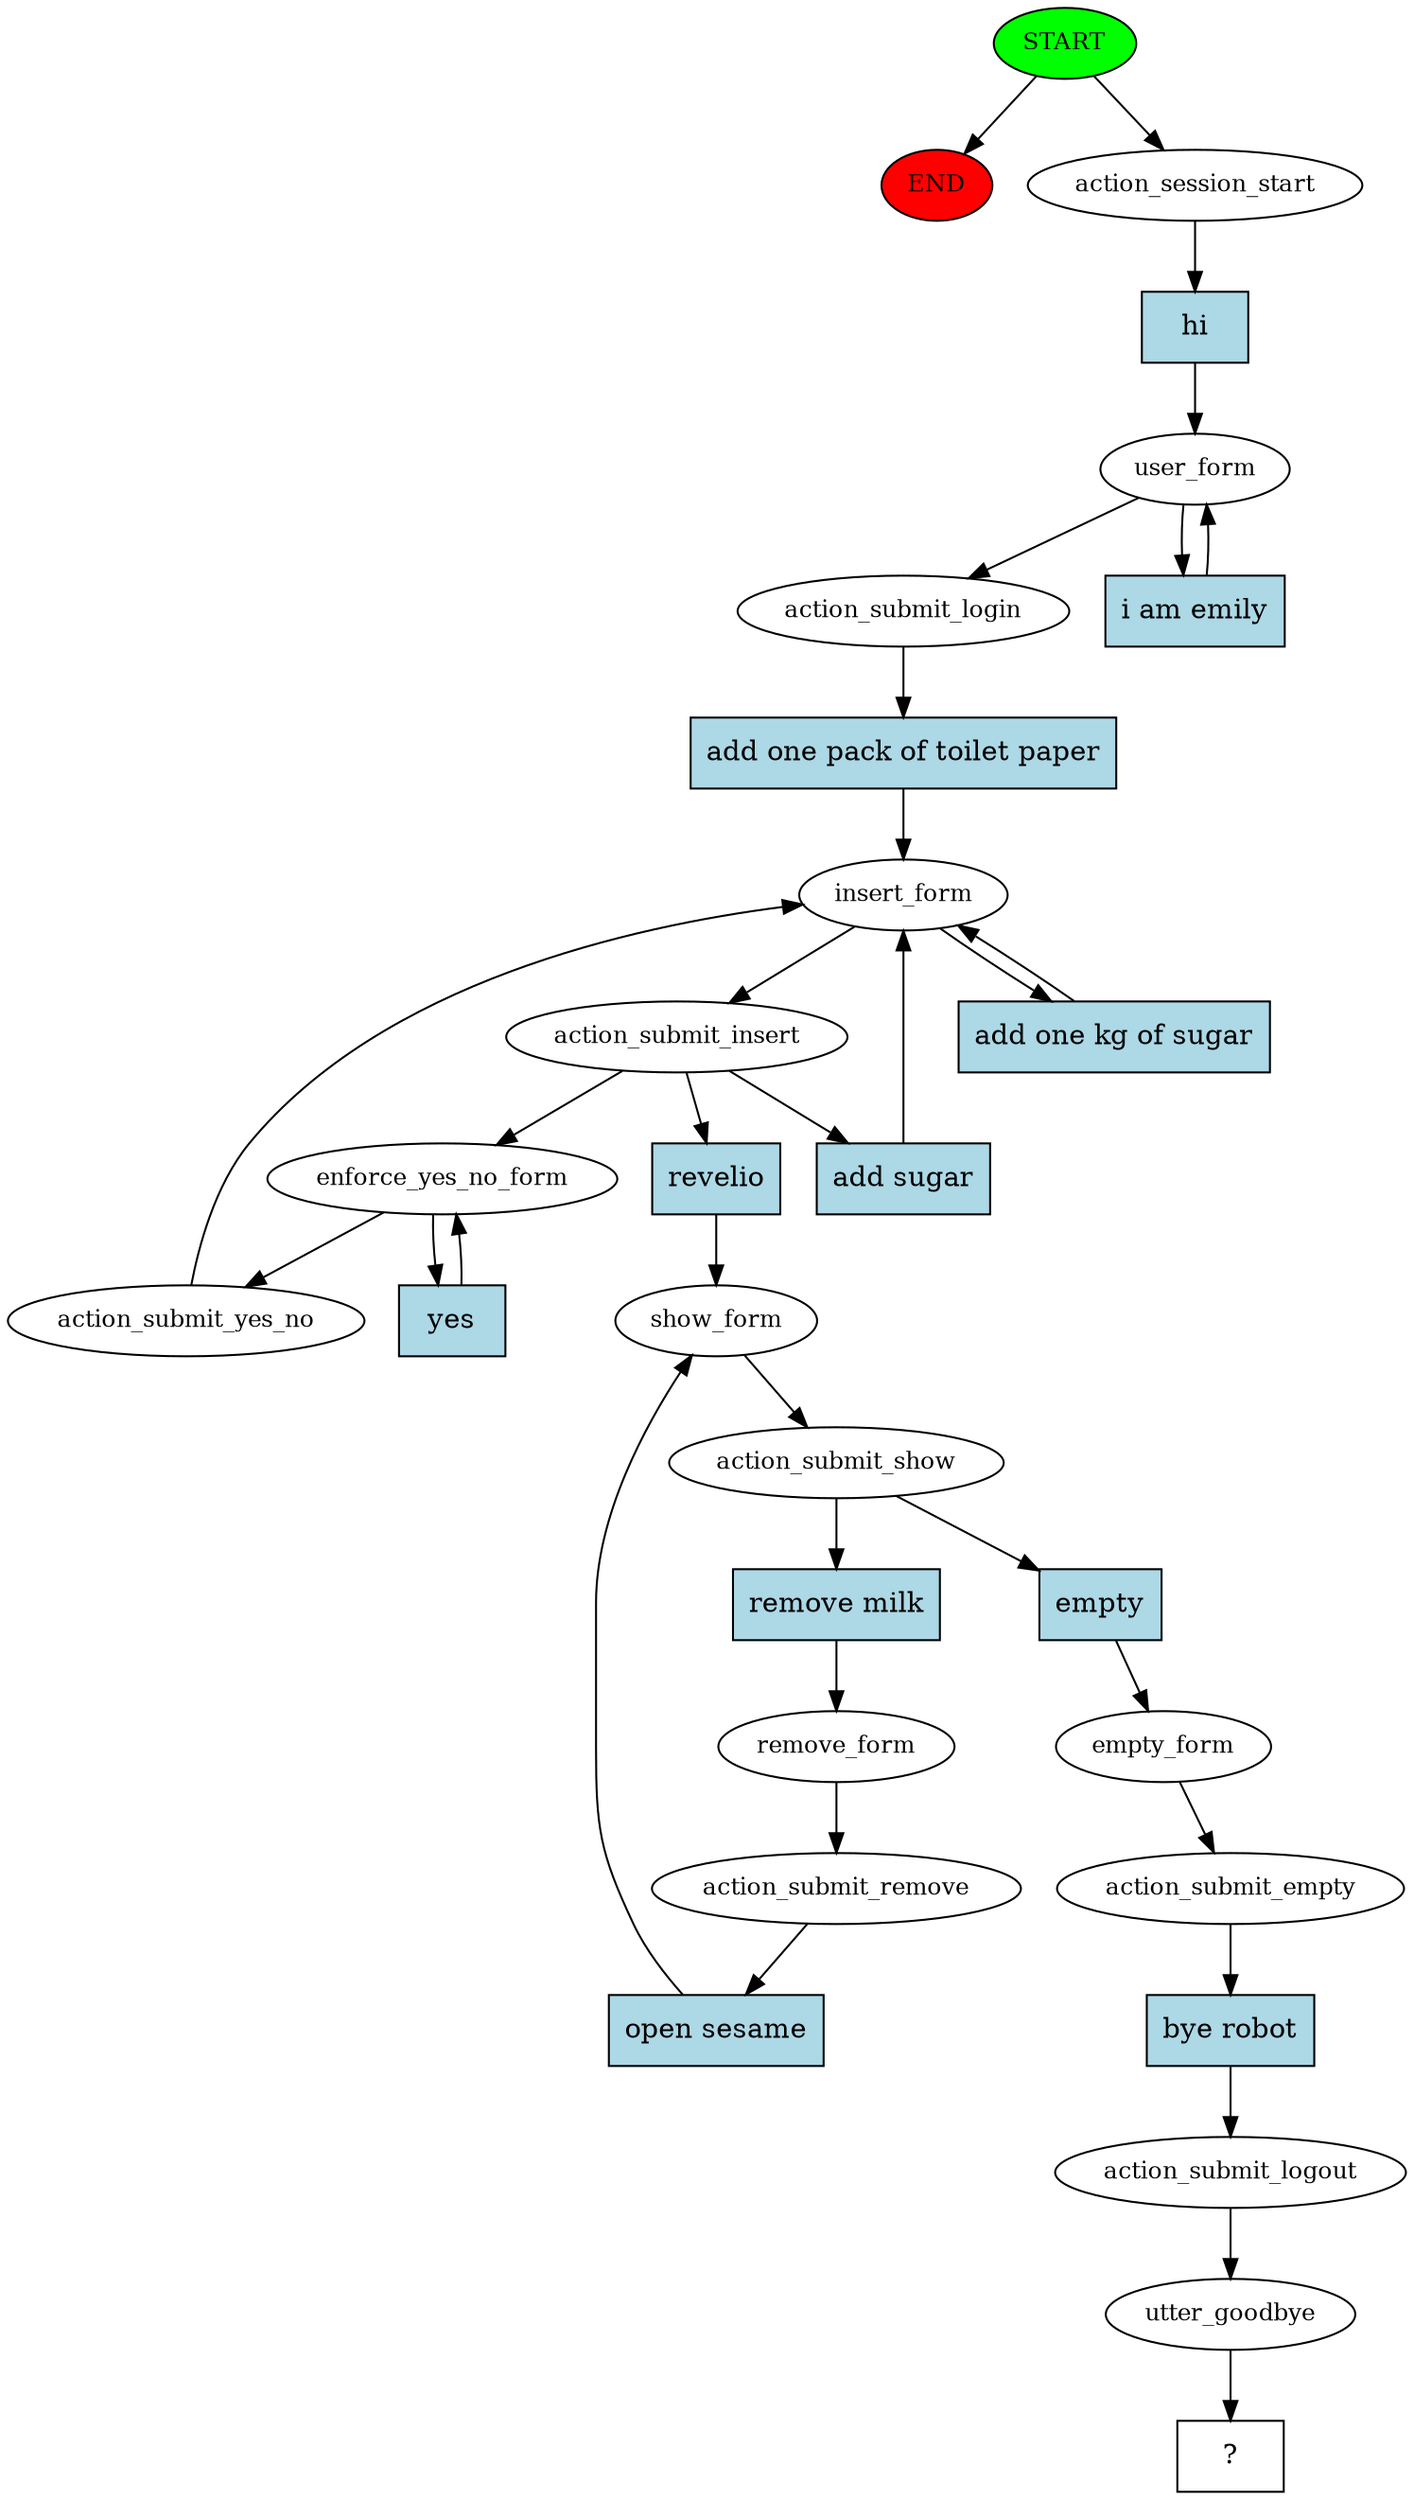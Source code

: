 digraph  {
0 [class="start active", fillcolor=green, fontsize=12, label=START, style=filled];
"-1" [class=end, fillcolor=red, fontsize=12, label=END, style=filled];
1 [class=active, fontsize=12, label=action_session_start];
2 [class=active, fontsize=12, label=user_form];
4 [class=active, fontsize=12, label=action_submit_login];
5 [class=active, fontsize=12, label=insert_form];
6 [class=active, fontsize=12, label=action_submit_insert];
12 [class=active, fontsize=12, label=enforce_yes_no_form];
14 [class=active, fontsize=12, label=action_submit_yes_no];
17 [class=active, fontsize=12, label=show_form];
18 [class=active, fontsize=12, label=action_submit_show];
19 [class=active, fontsize=12, label=remove_form];
20 [class=active, fontsize=12, label=action_submit_remove];
23 [class=active, fontsize=12, label=empty_form];
24 [class=active, fontsize=12, label=action_submit_empty];
25 [class=active, fontsize=12, label=action_submit_logout];
26 [class=active, fontsize=12, label=utter_goodbye];
27 [class="intent dashed active", label="  ?  ", shape=rect];
28 [class="intent active", fillcolor=lightblue, label=hi, shape=rect, style=filled];
29 [class="intent active", fillcolor=lightblue, label="i am emily", shape=rect, style=filled];
30 [class="intent active", fillcolor=lightblue, label="add one pack of toilet paper", shape=rect, style=filled];
31 [class="intent active", fillcolor=lightblue, label="add one kg of sugar", shape=rect, style=filled];
32 [class="intent active", fillcolor=lightblue, label="add sugar", shape=rect, style=filled];
33 [class="intent active", fillcolor=lightblue, label=revelio, shape=rect, style=filled];
34 [class="intent active", fillcolor=lightblue, label=yes, shape=rect, style=filled];
35 [class="intent active", fillcolor=lightblue, label="remove milk", shape=rect, style=filled];
36 [class="intent active", fillcolor=lightblue, label=empty, shape=rect, style=filled];
37 [class="intent active", fillcolor=lightblue, label="open sesame", shape=rect, style=filled];
38 [class="intent active", fillcolor=lightblue, label="bye robot", shape=rect, style=filled];
0 -> "-1"  [class="", key=NONE, label=""];
0 -> 1  [class=active, key=NONE, label=""];
1 -> 28  [class=active, key=0];
2 -> 4  [class=active, key=NONE, label=""];
2 -> 29  [class=active, key=0];
4 -> 30  [class=active, key=0];
5 -> 6  [class=active, key=NONE, label=""];
5 -> 31  [class=active, key=0];
6 -> 12  [class=active, key=NONE, label=""];
6 -> 32  [class=active, key=0];
6 -> 33  [class=active, key=0];
12 -> 14  [class=active, key=NONE, label=""];
12 -> 34  [class=active, key=0];
14 -> 5  [class=active, key=NONE, label=""];
17 -> 18  [class=active, key=NONE, label=""];
18 -> 35  [class=active, key=0];
18 -> 36  [class=active, key=0];
19 -> 20  [class=active, key=NONE, label=""];
20 -> 37  [class=active, key=0];
23 -> 24  [class=active, key=NONE, label=""];
24 -> 38  [class=active, key=0];
25 -> 26  [class=active, key=NONE, label=""];
26 -> 27  [class=active, key=NONE, label=""];
28 -> 2  [class=active, key=0];
29 -> 2  [class=active, key=0];
30 -> 5  [class=active, key=0];
31 -> 5  [class=active, key=0];
32 -> 5  [class=active, key=0];
33 -> 17  [class=active, key=0];
34 -> 12  [class=active, key=0];
35 -> 19  [class=active, key=0];
36 -> 23  [class=active, key=0];
37 -> 17  [class=active, key=0];
38 -> 25  [class=active, key=0];
}
